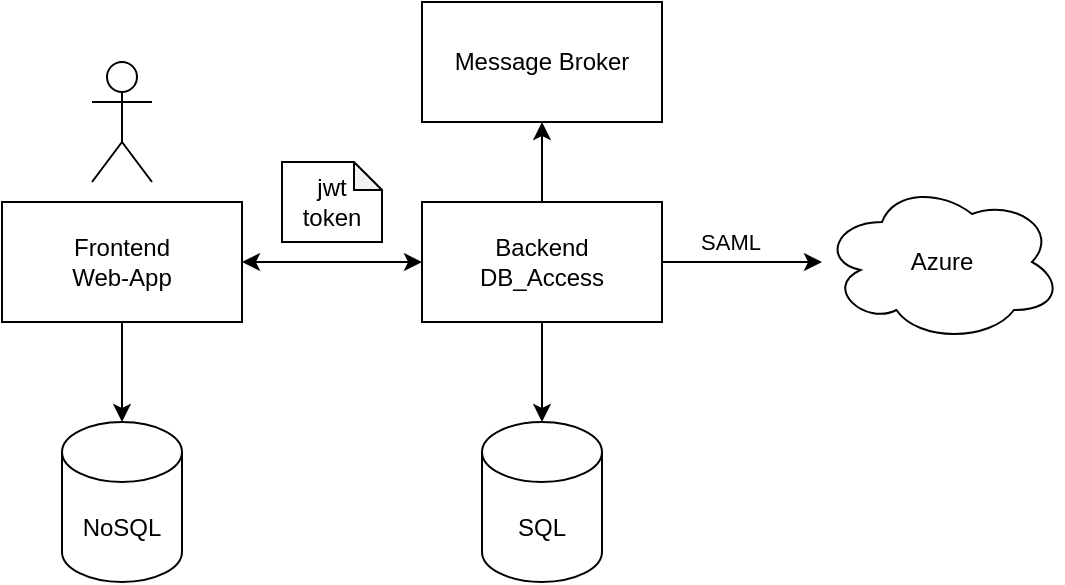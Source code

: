 <mxfile version="22.1.0" type="device">
  <diagram name="Page-1" id="9f46799a-70d6-7492-0946-bef42562c5a5">
    <mxGraphModel dx="820" dy="520" grid="1" gridSize="10" guides="1" tooltips="1" connect="1" arrows="1" fold="1" page="1" pageScale="1" pageWidth="1100" pageHeight="850" background="none" math="0" shadow="0">
      <root>
        <mxCell id="0" />
        <mxCell id="1" parent="0" />
        <mxCell id="KmGscnU850aXNzhhe2W2-1" value="Frontend&lt;br&gt;Web-App" style="rounded=0;whiteSpace=wrap;html=1;" vertex="1" parent="1">
          <mxGeometry x="150" y="150" width="120" height="60" as="geometry" />
        </mxCell>
        <mxCell id="KmGscnU850aXNzhhe2W2-20" value="" style="edgeStyle=orthogonalEdgeStyle;rounded=0;orthogonalLoop=1;jettySize=auto;html=1;" edge="1" parent="1" source="KmGscnU850aXNzhhe2W2-2" target="KmGscnU850aXNzhhe2W2-19">
          <mxGeometry relative="1" as="geometry" />
        </mxCell>
        <mxCell id="KmGscnU850aXNzhhe2W2-22" value="" style="edgeStyle=orthogonalEdgeStyle;rounded=0;orthogonalLoop=1;jettySize=auto;html=1;" edge="1" parent="1" source="KmGscnU850aXNzhhe2W2-2" target="KmGscnU850aXNzhhe2W2-21">
          <mxGeometry relative="1" as="geometry" />
        </mxCell>
        <mxCell id="KmGscnU850aXNzhhe2W2-23" value="SAML" style="edgeLabel;html=1;align=center;verticalAlign=middle;resizable=0;points=[];" vertex="1" connectable="0" parent="KmGscnU850aXNzhhe2W2-22">
          <mxGeometry x="-0.146" y="-2" relative="1" as="geometry">
            <mxPoint y="-12" as="offset" />
          </mxGeometry>
        </mxCell>
        <mxCell id="KmGscnU850aXNzhhe2W2-2" value="Backend&lt;br&gt;DB_Access" style="rounded=0;whiteSpace=wrap;html=1;" vertex="1" parent="1">
          <mxGeometry x="360" y="150" width="120" height="60" as="geometry" />
        </mxCell>
        <mxCell id="KmGscnU850aXNzhhe2W2-3" value="NoSQL" style="shape=cylinder3;whiteSpace=wrap;html=1;boundedLbl=1;backgroundOutline=1;size=15;" vertex="1" parent="1">
          <mxGeometry x="180" y="260" width="60" height="80" as="geometry" />
        </mxCell>
        <mxCell id="KmGscnU850aXNzhhe2W2-4" value="SQL" style="shape=cylinder3;whiteSpace=wrap;html=1;boundedLbl=1;backgroundOutline=1;size=15;" vertex="1" parent="1">
          <mxGeometry x="390" y="260" width="60" height="80" as="geometry" />
        </mxCell>
        <mxCell id="KmGscnU850aXNzhhe2W2-5" style="edgeStyle=orthogonalEdgeStyle;rounded=0;orthogonalLoop=1;jettySize=auto;html=1;exitX=0.5;exitY=1;exitDx=0;exitDy=0;entryX=0.5;entryY=0;entryDx=0;entryDy=0;entryPerimeter=0;" edge="1" parent="1" source="KmGscnU850aXNzhhe2W2-1" target="KmGscnU850aXNzhhe2W2-3">
          <mxGeometry relative="1" as="geometry" />
        </mxCell>
        <mxCell id="KmGscnU850aXNzhhe2W2-6" style="edgeStyle=orthogonalEdgeStyle;rounded=0;orthogonalLoop=1;jettySize=auto;html=1;exitX=0.5;exitY=1;exitDx=0;exitDy=0;entryX=0.5;entryY=0;entryDx=0;entryDy=0;entryPerimeter=0;" edge="1" parent="1" source="KmGscnU850aXNzhhe2W2-2" target="KmGscnU850aXNzhhe2W2-4">
          <mxGeometry relative="1" as="geometry" />
        </mxCell>
        <mxCell id="KmGscnU850aXNzhhe2W2-7" value="" style="endArrow=classic;startArrow=classic;html=1;rounded=0;exitX=1;exitY=0.5;exitDx=0;exitDy=0;entryX=0;entryY=0.5;entryDx=0;entryDy=0;" edge="1" parent="1" source="KmGscnU850aXNzhhe2W2-1" target="KmGscnU850aXNzhhe2W2-2">
          <mxGeometry width="50" height="50" relative="1" as="geometry">
            <mxPoint x="310" y="320" as="sourcePoint" />
            <mxPoint x="360" y="270" as="targetPoint" />
          </mxGeometry>
        </mxCell>
        <mxCell id="KmGscnU850aXNzhhe2W2-10" value="jwt &lt;br&gt;token" style="shape=note;whiteSpace=wrap;html=1;backgroundOutline=1;darkOpacity=0.05;size=14;" vertex="1" parent="1">
          <mxGeometry x="290" y="130" width="50" height="40" as="geometry" />
        </mxCell>
        <mxCell id="KmGscnU850aXNzhhe2W2-11" value="" style="shape=umlActor;verticalLabelPosition=bottom;verticalAlign=top;html=1;" vertex="1" parent="1">
          <mxGeometry x="195" y="80" width="30" height="60" as="geometry" />
        </mxCell>
        <mxCell id="KmGscnU850aXNzhhe2W2-19" value="Message Broker" style="rounded=0;whiteSpace=wrap;html=1;" vertex="1" parent="1">
          <mxGeometry x="360" y="50" width="120" height="60" as="geometry" />
        </mxCell>
        <mxCell id="KmGscnU850aXNzhhe2W2-21" value="Azure" style="ellipse;shape=cloud;whiteSpace=wrap;html=1;rounded=0;" vertex="1" parent="1">
          <mxGeometry x="560" y="140" width="120" height="80" as="geometry" />
        </mxCell>
      </root>
    </mxGraphModel>
  </diagram>
</mxfile>
